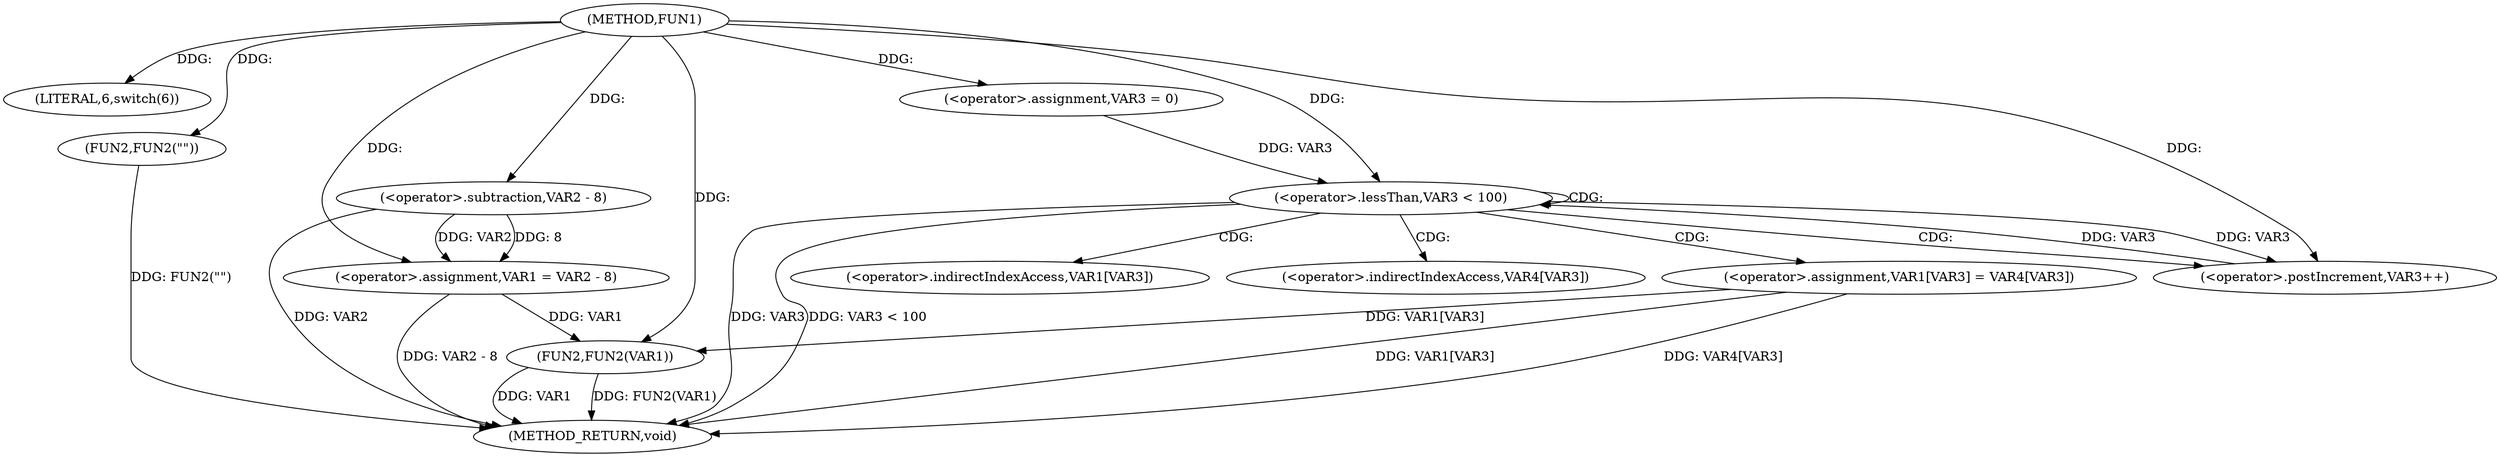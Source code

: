 digraph FUN1 {  
"1000100" [label = "(METHOD,FUN1)" ]
"1000140" [label = "(METHOD_RETURN,void)" ]
"1000105" [label = "(LITERAL,6,switch(6))" ]
"1000108" [label = "(<operator>.assignment,VAR1 = VAR2 - 8)" ]
"1000110" [label = "(<operator>.subtraction,VAR2 - 8)" ]
"1000115" [label = "(FUN2,FUN2(\"\"))" ]
"1000122" [label = "(<operator>.assignment,VAR3 = 0)" ]
"1000125" [label = "(<operator>.lessThan,VAR3 < 100)" ]
"1000128" [label = "(<operator>.postIncrement,VAR3++)" ]
"1000131" [label = "(<operator>.assignment,VAR1[VAR3] = VAR4[VAR3])" ]
"1000138" [label = "(FUN2,FUN2(VAR1))" ]
"1000132" [label = "(<operator>.indirectIndexAccess,VAR1[VAR3])" ]
"1000135" [label = "(<operator>.indirectIndexAccess,VAR4[VAR3])" ]
  "1000125" -> "1000140"  [ label = "DDG: VAR3"] 
  "1000125" -> "1000140"  [ label = "DDG: VAR3 < 100"] 
  "1000115" -> "1000140"  [ label = "DDG: FUN2(\"\")"] 
  "1000110" -> "1000140"  [ label = "DDG: VAR2"] 
  "1000131" -> "1000140"  [ label = "DDG: VAR1[VAR3]"] 
  "1000138" -> "1000140"  [ label = "DDG: VAR1"] 
  "1000131" -> "1000140"  [ label = "DDG: VAR4[VAR3]"] 
  "1000108" -> "1000140"  [ label = "DDG: VAR2 - 8"] 
  "1000138" -> "1000140"  [ label = "DDG: FUN2(VAR1)"] 
  "1000100" -> "1000105"  [ label = "DDG: "] 
  "1000110" -> "1000108"  [ label = "DDG: VAR2"] 
  "1000110" -> "1000108"  [ label = "DDG: 8"] 
  "1000100" -> "1000108"  [ label = "DDG: "] 
  "1000100" -> "1000110"  [ label = "DDG: "] 
  "1000100" -> "1000115"  [ label = "DDG: "] 
  "1000100" -> "1000122"  [ label = "DDG: "] 
  "1000122" -> "1000125"  [ label = "DDG: VAR3"] 
  "1000128" -> "1000125"  [ label = "DDG: VAR3"] 
  "1000100" -> "1000125"  [ label = "DDG: "] 
  "1000125" -> "1000128"  [ label = "DDG: VAR3"] 
  "1000100" -> "1000128"  [ label = "DDG: "] 
  "1000131" -> "1000138"  [ label = "DDG: VAR1[VAR3]"] 
  "1000108" -> "1000138"  [ label = "DDG: VAR1"] 
  "1000100" -> "1000138"  [ label = "DDG: "] 
  "1000125" -> "1000132"  [ label = "CDG: "] 
  "1000125" -> "1000128"  [ label = "CDG: "] 
  "1000125" -> "1000125"  [ label = "CDG: "] 
  "1000125" -> "1000131"  [ label = "CDG: "] 
  "1000125" -> "1000135"  [ label = "CDG: "] 
}
